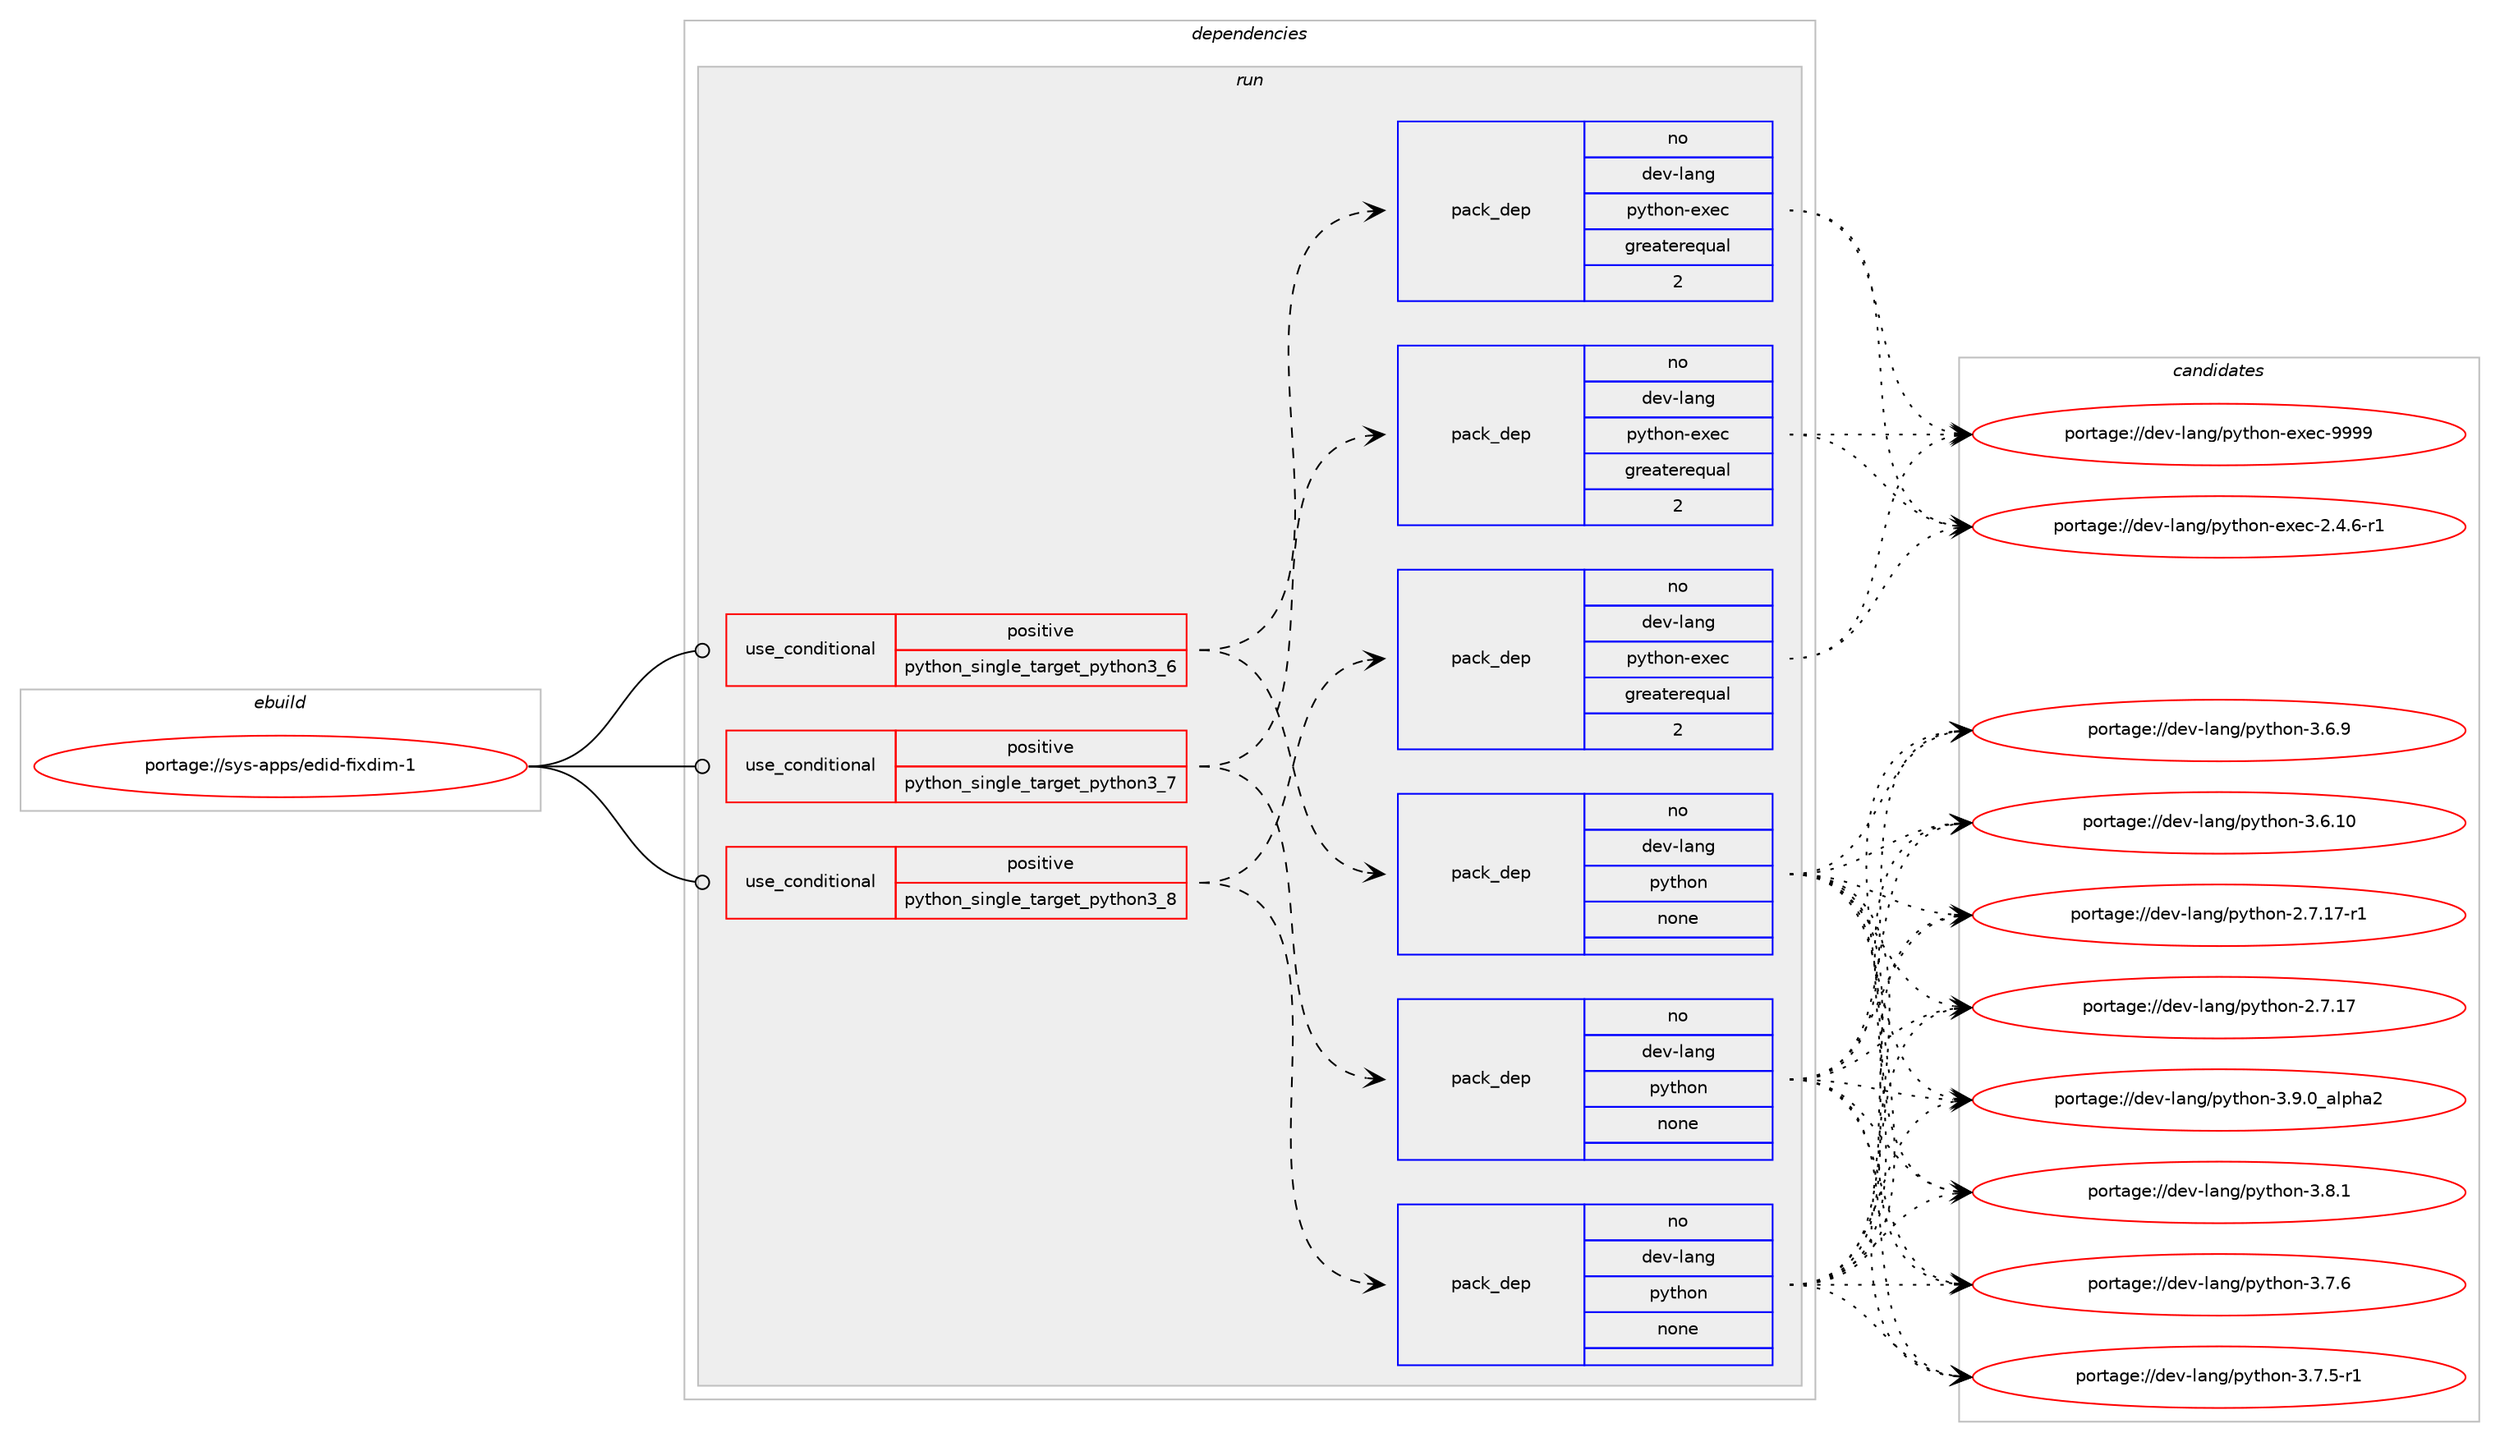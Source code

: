digraph prolog {

# *************
# Graph options
# *************

newrank=true;
concentrate=true;
compound=true;
graph [rankdir=LR,fontname=Helvetica,fontsize=10,ranksep=1.5];#, ranksep=2.5, nodesep=0.2];
edge  [arrowhead=vee];
node  [fontname=Helvetica,fontsize=10];

# **********
# The ebuild
# **********

subgraph cluster_leftcol {
color=gray;
rank=same;
label=<<i>ebuild</i>>;
id [label="portage://sys-apps/edid-fixdim-1", color=red, width=4, href="../sys-apps/edid-fixdim-1.svg"];
}

# ****************
# The dependencies
# ****************

subgraph cluster_midcol {
color=gray;
label=<<i>dependencies</i>>;
subgraph cluster_compile {
fillcolor="#eeeeee";
style=filled;
label=<<i>compile</i>>;
}
subgraph cluster_compileandrun {
fillcolor="#eeeeee";
style=filled;
label=<<i>compile and run</i>>;
}
subgraph cluster_run {
fillcolor="#eeeeee";
style=filled;
label=<<i>run</i>>;
subgraph cond14503 {
dependency66094 [label=<<TABLE BORDER="0" CELLBORDER="1" CELLSPACING="0" CELLPADDING="4"><TR><TD ROWSPAN="3" CELLPADDING="10">use_conditional</TD></TR><TR><TD>positive</TD></TR><TR><TD>python_single_target_python3_6</TD></TR></TABLE>>, shape=none, color=red];
subgraph pack50264 {
dependency66095 [label=<<TABLE BORDER="0" CELLBORDER="1" CELLSPACING="0" CELLPADDING="4" WIDTH="220"><TR><TD ROWSPAN="6" CELLPADDING="30">pack_dep</TD></TR><TR><TD WIDTH="110">no</TD></TR><TR><TD>dev-lang</TD></TR><TR><TD>python</TD></TR><TR><TD>none</TD></TR><TR><TD></TD></TR></TABLE>>, shape=none, color=blue];
}
dependency66094:e -> dependency66095:w [weight=20,style="dashed",arrowhead="vee"];
subgraph pack50265 {
dependency66096 [label=<<TABLE BORDER="0" CELLBORDER="1" CELLSPACING="0" CELLPADDING="4" WIDTH="220"><TR><TD ROWSPAN="6" CELLPADDING="30">pack_dep</TD></TR><TR><TD WIDTH="110">no</TD></TR><TR><TD>dev-lang</TD></TR><TR><TD>python-exec</TD></TR><TR><TD>greaterequal</TD></TR><TR><TD>2</TD></TR></TABLE>>, shape=none, color=blue];
}
dependency66094:e -> dependency66096:w [weight=20,style="dashed",arrowhead="vee"];
}
id:e -> dependency66094:w [weight=20,style="solid",arrowhead="odot"];
subgraph cond14504 {
dependency66097 [label=<<TABLE BORDER="0" CELLBORDER="1" CELLSPACING="0" CELLPADDING="4"><TR><TD ROWSPAN="3" CELLPADDING="10">use_conditional</TD></TR><TR><TD>positive</TD></TR><TR><TD>python_single_target_python3_7</TD></TR></TABLE>>, shape=none, color=red];
subgraph pack50266 {
dependency66098 [label=<<TABLE BORDER="0" CELLBORDER="1" CELLSPACING="0" CELLPADDING="4" WIDTH="220"><TR><TD ROWSPAN="6" CELLPADDING="30">pack_dep</TD></TR><TR><TD WIDTH="110">no</TD></TR><TR><TD>dev-lang</TD></TR><TR><TD>python</TD></TR><TR><TD>none</TD></TR><TR><TD></TD></TR></TABLE>>, shape=none, color=blue];
}
dependency66097:e -> dependency66098:w [weight=20,style="dashed",arrowhead="vee"];
subgraph pack50267 {
dependency66099 [label=<<TABLE BORDER="0" CELLBORDER="1" CELLSPACING="0" CELLPADDING="4" WIDTH="220"><TR><TD ROWSPAN="6" CELLPADDING="30">pack_dep</TD></TR><TR><TD WIDTH="110">no</TD></TR><TR><TD>dev-lang</TD></TR><TR><TD>python-exec</TD></TR><TR><TD>greaterequal</TD></TR><TR><TD>2</TD></TR></TABLE>>, shape=none, color=blue];
}
dependency66097:e -> dependency66099:w [weight=20,style="dashed",arrowhead="vee"];
}
id:e -> dependency66097:w [weight=20,style="solid",arrowhead="odot"];
subgraph cond14505 {
dependency66100 [label=<<TABLE BORDER="0" CELLBORDER="1" CELLSPACING="0" CELLPADDING="4"><TR><TD ROWSPAN="3" CELLPADDING="10">use_conditional</TD></TR><TR><TD>positive</TD></TR><TR><TD>python_single_target_python3_8</TD></TR></TABLE>>, shape=none, color=red];
subgraph pack50268 {
dependency66101 [label=<<TABLE BORDER="0" CELLBORDER="1" CELLSPACING="0" CELLPADDING="4" WIDTH="220"><TR><TD ROWSPAN="6" CELLPADDING="30">pack_dep</TD></TR><TR><TD WIDTH="110">no</TD></TR><TR><TD>dev-lang</TD></TR><TR><TD>python</TD></TR><TR><TD>none</TD></TR><TR><TD></TD></TR></TABLE>>, shape=none, color=blue];
}
dependency66100:e -> dependency66101:w [weight=20,style="dashed",arrowhead="vee"];
subgraph pack50269 {
dependency66102 [label=<<TABLE BORDER="0" CELLBORDER="1" CELLSPACING="0" CELLPADDING="4" WIDTH="220"><TR><TD ROWSPAN="6" CELLPADDING="30">pack_dep</TD></TR><TR><TD WIDTH="110">no</TD></TR><TR><TD>dev-lang</TD></TR><TR><TD>python-exec</TD></TR><TR><TD>greaterequal</TD></TR><TR><TD>2</TD></TR></TABLE>>, shape=none, color=blue];
}
dependency66100:e -> dependency66102:w [weight=20,style="dashed",arrowhead="vee"];
}
id:e -> dependency66100:w [weight=20,style="solid",arrowhead="odot"];
}
}

# **************
# The candidates
# **************

subgraph cluster_choices {
rank=same;
color=gray;
label=<<i>candidates</i>>;

subgraph choice50264 {
color=black;
nodesep=1;
choice10010111845108971101034711212111610411111045514657464895971081121049750 [label="portage://dev-lang/python-3.9.0_alpha2", color=red, width=4,href="../dev-lang/python-3.9.0_alpha2.svg"];
choice100101118451089711010347112121116104111110455146564649 [label="portage://dev-lang/python-3.8.1", color=red, width=4,href="../dev-lang/python-3.8.1.svg"];
choice100101118451089711010347112121116104111110455146554654 [label="portage://dev-lang/python-3.7.6", color=red, width=4,href="../dev-lang/python-3.7.6.svg"];
choice1001011184510897110103471121211161041111104551465546534511449 [label="portage://dev-lang/python-3.7.5-r1", color=red, width=4,href="../dev-lang/python-3.7.5-r1.svg"];
choice100101118451089711010347112121116104111110455146544657 [label="portage://dev-lang/python-3.6.9", color=red, width=4,href="../dev-lang/python-3.6.9.svg"];
choice10010111845108971101034711212111610411111045514654464948 [label="portage://dev-lang/python-3.6.10", color=red, width=4,href="../dev-lang/python-3.6.10.svg"];
choice100101118451089711010347112121116104111110455046554649554511449 [label="portage://dev-lang/python-2.7.17-r1", color=red, width=4,href="../dev-lang/python-2.7.17-r1.svg"];
choice10010111845108971101034711212111610411111045504655464955 [label="portage://dev-lang/python-2.7.17", color=red, width=4,href="../dev-lang/python-2.7.17.svg"];
dependency66095:e -> choice10010111845108971101034711212111610411111045514657464895971081121049750:w [style=dotted,weight="100"];
dependency66095:e -> choice100101118451089711010347112121116104111110455146564649:w [style=dotted,weight="100"];
dependency66095:e -> choice100101118451089711010347112121116104111110455146554654:w [style=dotted,weight="100"];
dependency66095:e -> choice1001011184510897110103471121211161041111104551465546534511449:w [style=dotted,weight="100"];
dependency66095:e -> choice100101118451089711010347112121116104111110455146544657:w [style=dotted,weight="100"];
dependency66095:e -> choice10010111845108971101034711212111610411111045514654464948:w [style=dotted,weight="100"];
dependency66095:e -> choice100101118451089711010347112121116104111110455046554649554511449:w [style=dotted,weight="100"];
dependency66095:e -> choice10010111845108971101034711212111610411111045504655464955:w [style=dotted,weight="100"];
}
subgraph choice50265 {
color=black;
nodesep=1;
choice10010111845108971101034711212111610411111045101120101994557575757 [label="portage://dev-lang/python-exec-9999", color=red, width=4,href="../dev-lang/python-exec-9999.svg"];
choice10010111845108971101034711212111610411111045101120101994550465246544511449 [label="portage://dev-lang/python-exec-2.4.6-r1", color=red, width=4,href="../dev-lang/python-exec-2.4.6-r1.svg"];
dependency66096:e -> choice10010111845108971101034711212111610411111045101120101994557575757:w [style=dotted,weight="100"];
dependency66096:e -> choice10010111845108971101034711212111610411111045101120101994550465246544511449:w [style=dotted,weight="100"];
}
subgraph choice50266 {
color=black;
nodesep=1;
choice10010111845108971101034711212111610411111045514657464895971081121049750 [label="portage://dev-lang/python-3.9.0_alpha2", color=red, width=4,href="../dev-lang/python-3.9.0_alpha2.svg"];
choice100101118451089711010347112121116104111110455146564649 [label="portage://dev-lang/python-3.8.1", color=red, width=4,href="../dev-lang/python-3.8.1.svg"];
choice100101118451089711010347112121116104111110455146554654 [label="portage://dev-lang/python-3.7.6", color=red, width=4,href="../dev-lang/python-3.7.6.svg"];
choice1001011184510897110103471121211161041111104551465546534511449 [label="portage://dev-lang/python-3.7.5-r1", color=red, width=4,href="../dev-lang/python-3.7.5-r1.svg"];
choice100101118451089711010347112121116104111110455146544657 [label="portage://dev-lang/python-3.6.9", color=red, width=4,href="../dev-lang/python-3.6.9.svg"];
choice10010111845108971101034711212111610411111045514654464948 [label="portage://dev-lang/python-3.6.10", color=red, width=4,href="../dev-lang/python-3.6.10.svg"];
choice100101118451089711010347112121116104111110455046554649554511449 [label="portage://dev-lang/python-2.7.17-r1", color=red, width=4,href="../dev-lang/python-2.7.17-r1.svg"];
choice10010111845108971101034711212111610411111045504655464955 [label="portage://dev-lang/python-2.7.17", color=red, width=4,href="../dev-lang/python-2.7.17.svg"];
dependency66098:e -> choice10010111845108971101034711212111610411111045514657464895971081121049750:w [style=dotted,weight="100"];
dependency66098:e -> choice100101118451089711010347112121116104111110455146564649:w [style=dotted,weight="100"];
dependency66098:e -> choice100101118451089711010347112121116104111110455146554654:w [style=dotted,weight="100"];
dependency66098:e -> choice1001011184510897110103471121211161041111104551465546534511449:w [style=dotted,weight="100"];
dependency66098:e -> choice100101118451089711010347112121116104111110455146544657:w [style=dotted,weight="100"];
dependency66098:e -> choice10010111845108971101034711212111610411111045514654464948:w [style=dotted,weight="100"];
dependency66098:e -> choice100101118451089711010347112121116104111110455046554649554511449:w [style=dotted,weight="100"];
dependency66098:e -> choice10010111845108971101034711212111610411111045504655464955:w [style=dotted,weight="100"];
}
subgraph choice50267 {
color=black;
nodesep=1;
choice10010111845108971101034711212111610411111045101120101994557575757 [label="portage://dev-lang/python-exec-9999", color=red, width=4,href="../dev-lang/python-exec-9999.svg"];
choice10010111845108971101034711212111610411111045101120101994550465246544511449 [label="portage://dev-lang/python-exec-2.4.6-r1", color=red, width=4,href="../dev-lang/python-exec-2.4.6-r1.svg"];
dependency66099:e -> choice10010111845108971101034711212111610411111045101120101994557575757:w [style=dotted,weight="100"];
dependency66099:e -> choice10010111845108971101034711212111610411111045101120101994550465246544511449:w [style=dotted,weight="100"];
}
subgraph choice50268 {
color=black;
nodesep=1;
choice10010111845108971101034711212111610411111045514657464895971081121049750 [label="portage://dev-lang/python-3.9.0_alpha2", color=red, width=4,href="../dev-lang/python-3.9.0_alpha2.svg"];
choice100101118451089711010347112121116104111110455146564649 [label="portage://dev-lang/python-3.8.1", color=red, width=4,href="../dev-lang/python-3.8.1.svg"];
choice100101118451089711010347112121116104111110455146554654 [label="portage://dev-lang/python-3.7.6", color=red, width=4,href="../dev-lang/python-3.7.6.svg"];
choice1001011184510897110103471121211161041111104551465546534511449 [label="portage://dev-lang/python-3.7.5-r1", color=red, width=4,href="../dev-lang/python-3.7.5-r1.svg"];
choice100101118451089711010347112121116104111110455146544657 [label="portage://dev-lang/python-3.6.9", color=red, width=4,href="../dev-lang/python-3.6.9.svg"];
choice10010111845108971101034711212111610411111045514654464948 [label="portage://dev-lang/python-3.6.10", color=red, width=4,href="../dev-lang/python-3.6.10.svg"];
choice100101118451089711010347112121116104111110455046554649554511449 [label="portage://dev-lang/python-2.7.17-r1", color=red, width=4,href="../dev-lang/python-2.7.17-r1.svg"];
choice10010111845108971101034711212111610411111045504655464955 [label="portage://dev-lang/python-2.7.17", color=red, width=4,href="../dev-lang/python-2.7.17.svg"];
dependency66101:e -> choice10010111845108971101034711212111610411111045514657464895971081121049750:w [style=dotted,weight="100"];
dependency66101:e -> choice100101118451089711010347112121116104111110455146564649:w [style=dotted,weight="100"];
dependency66101:e -> choice100101118451089711010347112121116104111110455146554654:w [style=dotted,weight="100"];
dependency66101:e -> choice1001011184510897110103471121211161041111104551465546534511449:w [style=dotted,weight="100"];
dependency66101:e -> choice100101118451089711010347112121116104111110455146544657:w [style=dotted,weight="100"];
dependency66101:e -> choice10010111845108971101034711212111610411111045514654464948:w [style=dotted,weight="100"];
dependency66101:e -> choice100101118451089711010347112121116104111110455046554649554511449:w [style=dotted,weight="100"];
dependency66101:e -> choice10010111845108971101034711212111610411111045504655464955:w [style=dotted,weight="100"];
}
subgraph choice50269 {
color=black;
nodesep=1;
choice10010111845108971101034711212111610411111045101120101994557575757 [label="portage://dev-lang/python-exec-9999", color=red, width=4,href="../dev-lang/python-exec-9999.svg"];
choice10010111845108971101034711212111610411111045101120101994550465246544511449 [label="portage://dev-lang/python-exec-2.4.6-r1", color=red, width=4,href="../dev-lang/python-exec-2.4.6-r1.svg"];
dependency66102:e -> choice10010111845108971101034711212111610411111045101120101994557575757:w [style=dotted,weight="100"];
dependency66102:e -> choice10010111845108971101034711212111610411111045101120101994550465246544511449:w [style=dotted,weight="100"];
}
}

}
